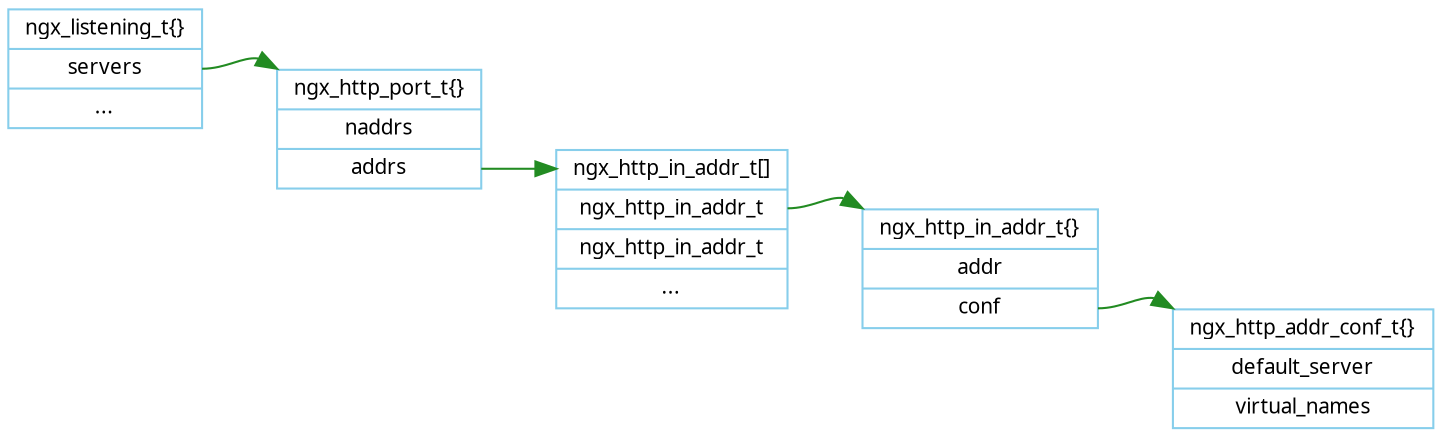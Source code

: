 digraph ngx_array {
   rankdir=LR;
   node [shape=record, color=skyblue, fontname="Verdana", fontsize=10];
   edge [color=forestgreen, fontname="Verdana", fontsize=10];

   ngx_listening_t [label="ngx_listening_t\{\}|<servers>servers|..."];
   ngx_http_port_t [label="<head>ngx_http_port_t\{\}|naddrs|<addrs>addrs"];
   ngx_http_in_addr_t_array [label="<head>ngx_http_in_addr_t\[\]|<n1>ngx_http_in_addr_t|<n2>ngx_http_in_addr_t|..."];
   ngx_http_in_addr_t [label="<head>ngx_http_in_addr_t\{\}|addr|<conf>conf"];
   ngx_http_addr_conf_t [label="<head>ngx_http_addr_conf_t\{\}|<default_server>default_server|<vn>virtual_names"];

   ngx_listening_t:servers -> ngx_http_port_t:head:nw;
   ngx_http_port_t:addrs -> ngx_http_in_addr_t_array:head;
   ngx_http_in_addr_t_array:n1 -> ngx_http_in_addr_t:head:nw;
   ngx_http_in_addr_t:conf -> ngx_http_addr_conf_t:head:nw;

}